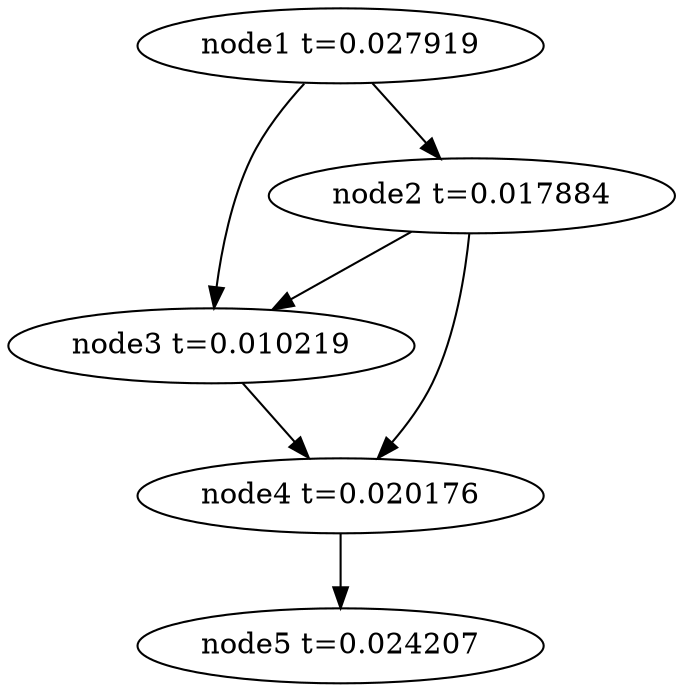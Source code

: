 digraph g{
	node5[label="node5 t=0.024207"]
	node4 -> node5
	node4[label="node4 t=0.020176"];
	node3 -> node4
	node3[label="node3 t=0.010219"];
	node2 -> node4
	node2 -> node3
	node2[label="node2 t=0.017884"];
	node1 -> node3
	node1 -> node2
	node1[label="node1 t=0.027919"];
}

